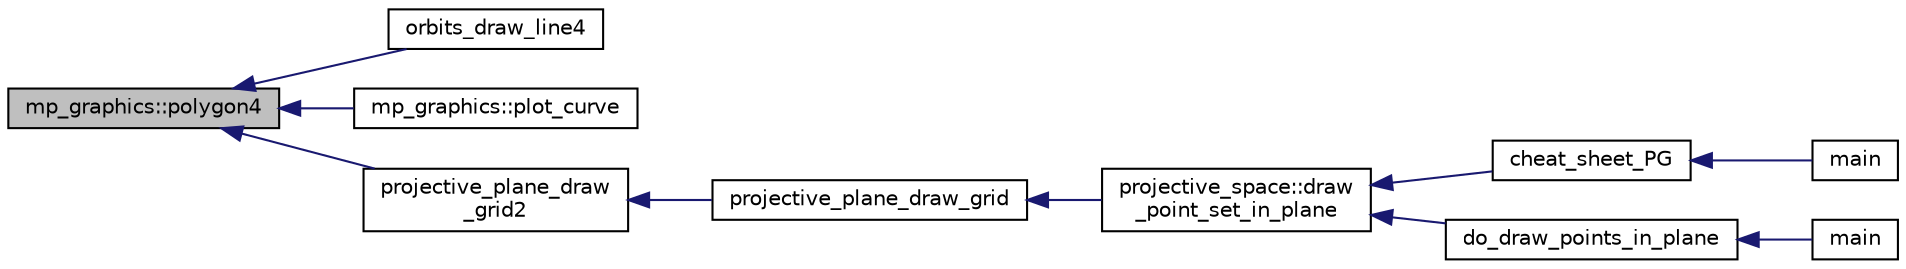 digraph "mp_graphics::polygon4"
{
  edge [fontname="Helvetica",fontsize="10",labelfontname="Helvetica",labelfontsize="10"];
  node [fontname="Helvetica",fontsize="10",shape=record];
  rankdir="LR";
  Node5587 [label="mp_graphics::polygon4",height=0.2,width=0.4,color="black", fillcolor="grey75", style="filled", fontcolor="black"];
  Node5587 -> Node5588 [dir="back",color="midnightblue",fontsize="10",style="solid",fontname="Helvetica"];
  Node5588 [label="orbits_draw_line4",height=0.2,width=0.4,color="black", fillcolor="white", style="filled",URL="$d9/d29/draw_8_c.html#ac219f91f40350f9f7aef5ed9e9cf32e9"];
  Node5587 -> Node5589 [dir="back",color="midnightblue",fontsize="10",style="solid",fontname="Helvetica"];
  Node5589 [label="mp_graphics::plot_curve",height=0.2,width=0.4,color="black", fillcolor="white", style="filled",URL="$da/d2c/classmp__graphics.html#a2f288365e8ffc149570e25937e99003b"];
  Node5587 -> Node5590 [dir="back",color="midnightblue",fontsize="10",style="solid",fontname="Helvetica"];
  Node5590 [label="projective_plane_draw\l_grid2",height=0.2,width=0.4,color="black", fillcolor="white", style="filled",URL="$de/dea/plot_8_c.html#ab39804332acaaaaa6c7f3fd56ac914b3"];
  Node5590 -> Node5591 [dir="back",color="midnightblue",fontsize="10",style="solid",fontname="Helvetica"];
  Node5591 [label="projective_plane_draw_grid",height=0.2,width=0.4,color="black", fillcolor="white", style="filled",URL="$de/dea/plot_8_c.html#a40dac96f82a9acafbf7d017f601b9880"];
  Node5591 -> Node5592 [dir="back",color="midnightblue",fontsize="10",style="solid",fontname="Helvetica"];
  Node5592 [label="projective_space::draw\l_point_set_in_plane",height=0.2,width=0.4,color="black", fillcolor="white", style="filled",URL="$d2/d17/classprojective__space.html#af7dec07dbcf71124f145629e719454f0"];
  Node5592 -> Node5593 [dir="back",color="midnightblue",fontsize="10",style="solid",fontname="Helvetica"];
  Node5593 [label="cheat_sheet_PG",height=0.2,width=0.4,color="black", fillcolor="white", style="filled",URL="$d6/dd8/cheat__sheet___p_g_8_c.html#a11692793a59b9f0d2f21395f5609783d"];
  Node5593 -> Node5594 [dir="back",color="midnightblue",fontsize="10",style="solid",fontname="Helvetica"];
  Node5594 [label="main",height=0.2,width=0.4,color="black", fillcolor="white", style="filled",URL="$d6/dd8/cheat__sheet___p_g_8_c.html#a3c04138a5bfe5d72780bb7e82a18e627"];
  Node5592 -> Node5595 [dir="back",color="midnightblue",fontsize="10",style="solid",fontname="Helvetica"];
  Node5595 [label="do_draw_points_in_plane",height=0.2,width=0.4,color="black", fillcolor="white", style="filled",URL="$d4/d67/geometry_8h.html#ac24aca1e4d3ad6e569b36c65c94dcaad"];
  Node5595 -> Node5596 [dir="back",color="midnightblue",fontsize="10",style="solid",fontname="Helvetica"];
  Node5596 [label="main",height=0.2,width=0.4,color="black", fillcolor="white", style="filled",URL="$d0/d2f/process_8_c.html#a3c04138a5bfe5d72780bb7e82a18e627"];
}
